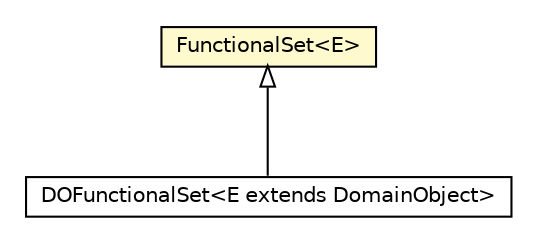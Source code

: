 #!/usr/local/bin/dot
#
# Class diagram 
# Generated by UMLGraph version 5.1 (http://www.umlgraph.org/)
#

digraph G {
	edge [fontname="Helvetica",fontsize=10,labelfontname="Helvetica",labelfontsize=10];
	node [fontname="Helvetica",fontsize=10,shape=plaintext];
	nodesep=0.25;
	ranksep=0.5;
	// dml.runtime.FunctionalSet<E>
	c7572 [label=<<table title="dml.runtime.FunctionalSet" border="0" cellborder="1" cellspacing="0" cellpadding="2" port="p" bgcolor="lemonChiffon" href="./FunctionalSet.html">
		<tr><td><table border="0" cellspacing="0" cellpadding="1">
<tr><td align="center" balign="center"> FunctionalSet&lt;E&gt; </td></tr>
		</table></td></tr>
		</table>>, fontname="Helvetica", fontcolor="black", fontsize=10.0];
	// pt.ist.fenixframework.pstm.DOFunctionalSet<E extends pt.ist.fenixframework.DomainObject>
	c7624 [label=<<table title="pt.ist.fenixframework.pstm.DOFunctionalSet" border="0" cellborder="1" cellspacing="0" cellpadding="2" port="p" href="../../pt/ist/fenixframework/pstm/DOFunctionalSet.html">
		<tr><td><table border="0" cellspacing="0" cellpadding="1">
<tr><td align="center" balign="center"> DOFunctionalSet&lt;E extends DomainObject&gt; </td></tr>
		</table></td></tr>
		</table>>, fontname="Helvetica", fontcolor="black", fontsize=10.0];
	//pt.ist.fenixframework.pstm.DOFunctionalSet<E extends pt.ist.fenixframework.DomainObject> extends dml.runtime.FunctionalSet<E>
	c7572:p -> c7624:p [dir=back,arrowtail=empty];
}

